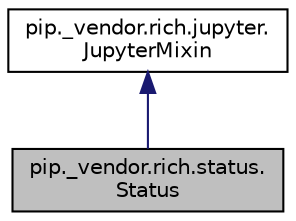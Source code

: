 digraph "pip._vendor.rich.status.Status"
{
 // LATEX_PDF_SIZE
  edge [fontname="Helvetica",fontsize="10",labelfontname="Helvetica",labelfontsize="10"];
  node [fontname="Helvetica",fontsize="10",shape=record];
  Node1 [label="pip._vendor.rich.status.\lStatus",height=0.2,width=0.4,color="black", fillcolor="grey75", style="filled", fontcolor="black",tooltip=" "];
  Node2 -> Node1 [dir="back",color="midnightblue",fontsize="10",style="solid",fontname="Helvetica"];
  Node2 [label="pip._vendor.rich.jupyter.\lJupyterMixin",height=0.2,width=0.4,color="black", fillcolor="white", style="filled",URL="$classpip_1_1__vendor_1_1rich_1_1jupyter_1_1JupyterMixin.html",tooltip=" "];
}
